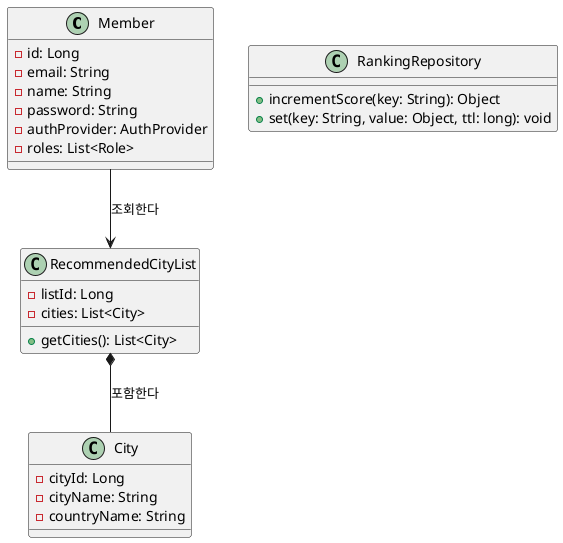 @startuml
class Member {
  - id: Long
  - email: String
  - name: String
  - password: String
  - authProvider: AuthProvider
  - roles: List<Role>
}

class RecommendedCityList {
  - listId: Long
  - cities: List<City>
  + getCities(): List<City>
}

class City {
  - cityId: Long
  - cityName: String
  - countryName: String
}

class RankingRepository {
  + incrementScore(key: String): Object
  + set(key: String, value: Object, ttl: long): void
}



Member --> RecommendedCityList : 조회한다
RecommendedCityList *-- City : 포함한다
@enduml
